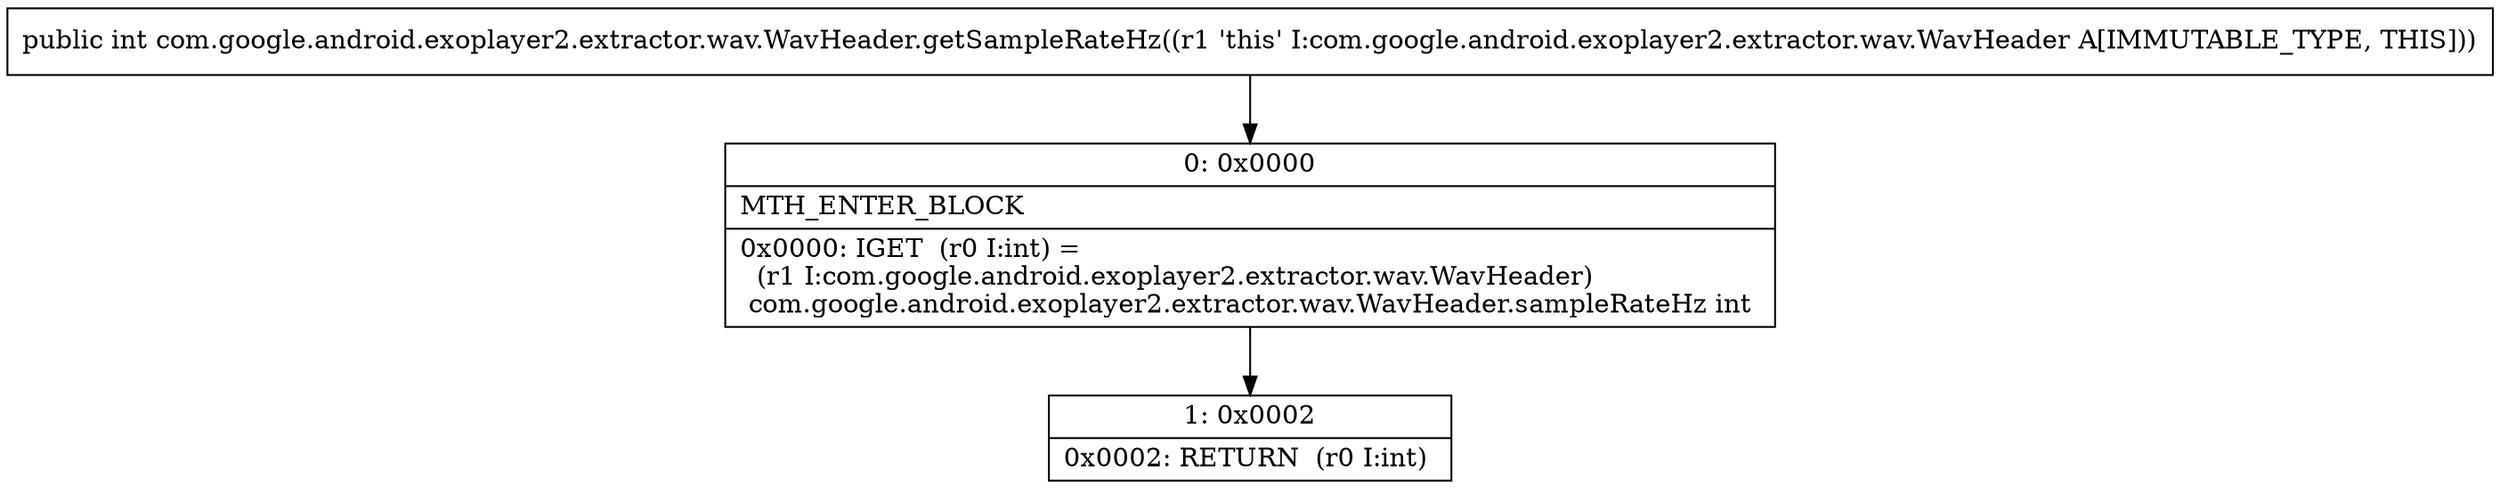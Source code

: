 digraph "CFG forcom.google.android.exoplayer2.extractor.wav.WavHeader.getSampleRateHz()I" {
Node_0 [shape=record,label="{0\:\ 0x0000|MTH_ENTER_BLOCK\l|0x0000: IGET  (r0 I:int) = \l  (r1 I:com.google.android.exoplayer2.extractor.wav.WavHeader)\l com.google.android.exoplayer2.extractor.wav.WavHeader.sampleRateHz int \l}"];
Node_1 [shape=record,label="{1\:\ 0x0002|0x0002: RETURN  (r0 I:int) \l}"];
MethodNode[shape=record,label="{public int com.google.android.exoplayer2.extractor.wav.WavHeader.getSampleRateHz((r1 'this' I:com.google.android.exoplayer2.extractor.wav.WavHeader A[IMMUTABLE_TYPE, THIS])) }"];
MethodNode -> Node_0;
Node_0 -> Node_1;
}

